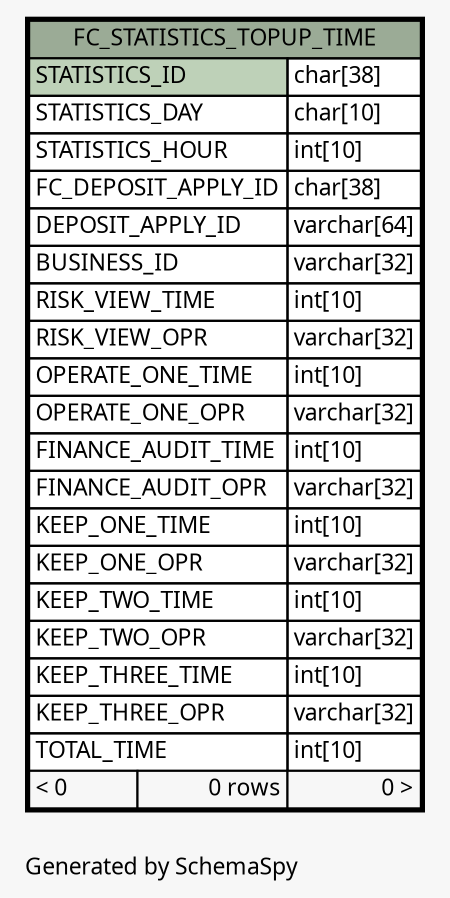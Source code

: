 // dot 2.26.0 on Linux 2.6.32-504.8.1.el6.x86_64
// SchemaSpy rev Unknown
digraph "oneDegreeRelationshipsDiagram" {
  graph [
    rankdir="RL"
    bgcolor="#f7f7f7"
    label="\nGenerated by SchemaSpy"
    labeljust="l"
    nodesep="0.18"
    ranksep="0.46"
    fontname="Microsoft YaHei"
    fontsize="11"
  ];
  node [
    fontname="Microsoft YaHei"
    fontsize="11"
    shape="plaintext"
  ];
  edge [
    arrowsize="0.8"
  ];
  "FC_STATISTICS_TOPUP_TIME" [
    label=<
    <TABLE BORDER="2" CELLBORDER="1" CELLSPACING="0" BGCOLOR="#ffffff">
      <TR><TD COLSPAN="3" BGCOLOR="#9bab96" ALIGN="CENTER">FC_STATISTICS_TOPUP_TIME</TD></TR>
      <TR><TD PORT="STATISTICS_ID" COLSPAN="2" BGCOLOR="#bed1b8" ALIGN="LEFT">STATISTICS_ID</TD><TD PORT="STATISTICS_ID.type" ALIGN="LEFT">char[38]</TD></TR>
      <TR><TD PORT="STATISTICS_DAY" COLSPAN="2" ALIGN="LEFT">STATISTICS_DAY</TD><TD PORT="STATISTICS_DAY.type" ALIGN="LEFT">char[10]</TD></TR>
      <TR><TD PORT="STATISTICS_HOUR" COLSPAN="2" ALIGN="LEFT">STATISTICS_HOUR</TD><TD PORT="STATISTICS_HOUR.type" ALIGN="LEFT">int[10]</TD></TR>
      <TR><TD PORT="FC_DEPOSIT_APPLY_ID" COLSPAN="2" ALIGN="LEFT">FC_DEPOSIT_APPLY_ID</TD><TD PORT="FC_DEPOSIT_APPLY_ID.type" ALIGN="LEFT">char[38]</TD></TR>
      <TR><TD PORT="DEPOSIT_APPLY_ID" COLSPAN="2" ALIGN="LEFT">DEPOSIT_APPLY_ID</TD><TD PORT="DEPOSIT_APPLY_ID.type" ALIGN="LEFT">varchar[64]</TD></TR>
      <TR><TD PORT="BUSINESS_ID" COLSPAN="2" ALIGN="LEFT">BUSINESS_ID</TD><TD PORT="BUSINESS_ID.type" ALIGN="LEFT">varchar[32]</TD></TR>
      <TR><TD PORT="RISK_VIEW_TIME" COLSPAN="2" ALIGN="LEFT">RISK_VIEW_TIME</TD><TD PORT="RISK_VIEW_TIME.type" ALIGN="LEFT">int[10]</TD></TR>
      <TR><TD PORT="RISK_VIEW_OPR" COLSPAN="2" ALIGN="LEFT">RISK_VIEW_OPR</TD><TD PORT="RISK_VIEW_OPR.type" ALIGN="LEFT">varchar[32]</TD></TR>
      <TR><TD PORT="OPERATE_ONE_TIME" COLSPAN="2" ALIGN="LEFT">OPERATE_ONE_TIME</TD><TD PORT="OPERATE_ONE_TIME.type" ALIGN="LEFT">int[10]</TD></TR>
      <TR><TD PORT="OPERATE_ONE_OPR" COLSPAN="2" ALIGN="LEFT">OPERATE_ONE_OPR</TD><TD PORT="OPERATE_ONE_OPR.type" ALIGN="LEFT">varchar[32]</TD></TR>
      <TR><TD PORT="FINANCE_AUDIT_TIME" COLSPAN="2" ALIGN="LEFT">FINANCE_AUDIT_TIME</TD><TD PORT="FINANCE_AUDIT_TIME.type" ALIGN="LEFT">int[10]</TD></TR>
      <TR><TD PORT="FINANCE_AUDIT_OPR" COLSPAN="2" ALIGN="LEFT">FINANCE_AUDIT_OPR</TD><TD PORT="FINANCE_AUDIT_OPR.type" ALIGN="LEFT">varchar[32]</TD></TR>
      <TR><TD PORT="KEEP_ONE_TIME" COLSPAN="2" ALIGN="LEFT">KEEP_ONE_TIME</TD><TD PORT="KEEP_ONE_TIME.type" ALIGN="LEFT">int[10]</TD></TR>
      <TR><TD PORT="KEEP_ONE_OPR" COLSPAN="2" ALIGN="LEFT">KEEP_ONE_OPR</TD><TD PORT="KEEP_ONE_OPR.type" ALIGN="LEFT">varchar[32]</TD></TR>
      <TR><TD PORT="KEEP_TWO_TIME" COLSPAN="2" ALIGN="LEFT">KEEP_TWO_TIME</TD><TD PORT="KEEP_TWO_TIME.type" ALIGN="LEFT">int[10]</TD></TR>
      <TR><TD PORT="KEEP_TWO_OPR" COLSPAN="2" ALIGN="LEFT">KEEP_TWO_OPR</TD><TD PORT="KEEP_TWO_OPR.type" ALIGN="LEFT">varchar[32]</TD></TR>
      <TR><TD PORT="KEEP_THREE_TIME" COLSPAN="2" ALIGN="LEFT">KEEP_THREE_TIME</TD><TD PORT="KEEP_THREE_TIME.type" ALIGN="LEFT">int[10]</TD></TR>
      <TR><TD PORT="KEEP_THREE_OPR" COLSPAN="2" ALIGN="LEFT">KEEP_THREE_OPR</TD><TD PORT="KEEP_THREE_OPR.type" ALIGN="LEFT">varchar[32]</TD></TR>
      <TR><TD PORT="TOTAL_TIME" COLSPAN="2" ALIGN="LEFT">TOTAL_TIME</TD><TD PORT="TOTAL_TIME.type" ALIGN="LEFT">int[10]</TD></TR>
      <TR><TD ALIGN="LEFT" BGCOLOR="#f7f7f7">&lt; 0</TD><TD ALIGN="RIGHT" BGCOLOR="#f7f7f7">0 rows</TD><TD ALIGN="RIGHT" BGCOLOR="#f7f7f7">0 &gt;</TD></TR>
    </TABLE>>
    URL="FC_STATISTICS_TOPUP_TIME.html"
    tooltip="FC_STATISTICS_TOPUP_TIME"
  ];
}
